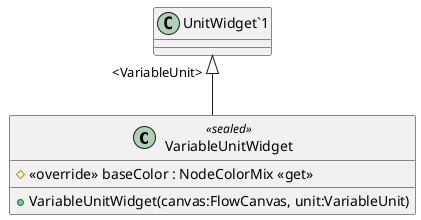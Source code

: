 @startuml
class VariableUnitWidget <<sealed>> {
    + VariableUnitWidget(canvas:FlowCanvas, unit:VariableUnit)
    # <<override>> baseColor : NodeColorMix <<get>>
}
"UnitWidget`1" "<VariableUnit>" <|-- VariableUnitWidget
@enduml
